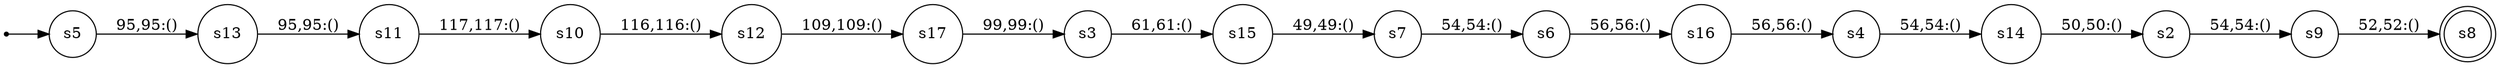 
      digraph G {
        rankdir=LR;
        init [shape=point];
        node [shape = doublecircle];
        s8
        node [shape = circle];
        init -> s5;
        s17 -> s3 [label = "99,99:()"]
        s16 -> s4 [label = "56,56:()"]
        s15 -> s7 [label = "49,49:()"]
        s14 -> s2 [label = "50,50:()"]
        s13 -> s11 [label = "95,95:()"]
        s12 -> s17 [label = "109,109:()"]
        s11 -> s10 [label = "117,117:()"]
        s10 -> s12 [label = "116,116:()"]
        s9 -> s8 [label = "52,52:()"]
        s7 -> s6 [label = "54,54:()"]
        s6 -> s16 [label = "56,56:()"]
        s5 -> s13 [label = "95,95:()"]
        s4 -> s14 [label = "54,54:()"]
        s3 -> s15 [label = "61,61:()"]
        s2 -> s9 [label = "54,54:()"]}